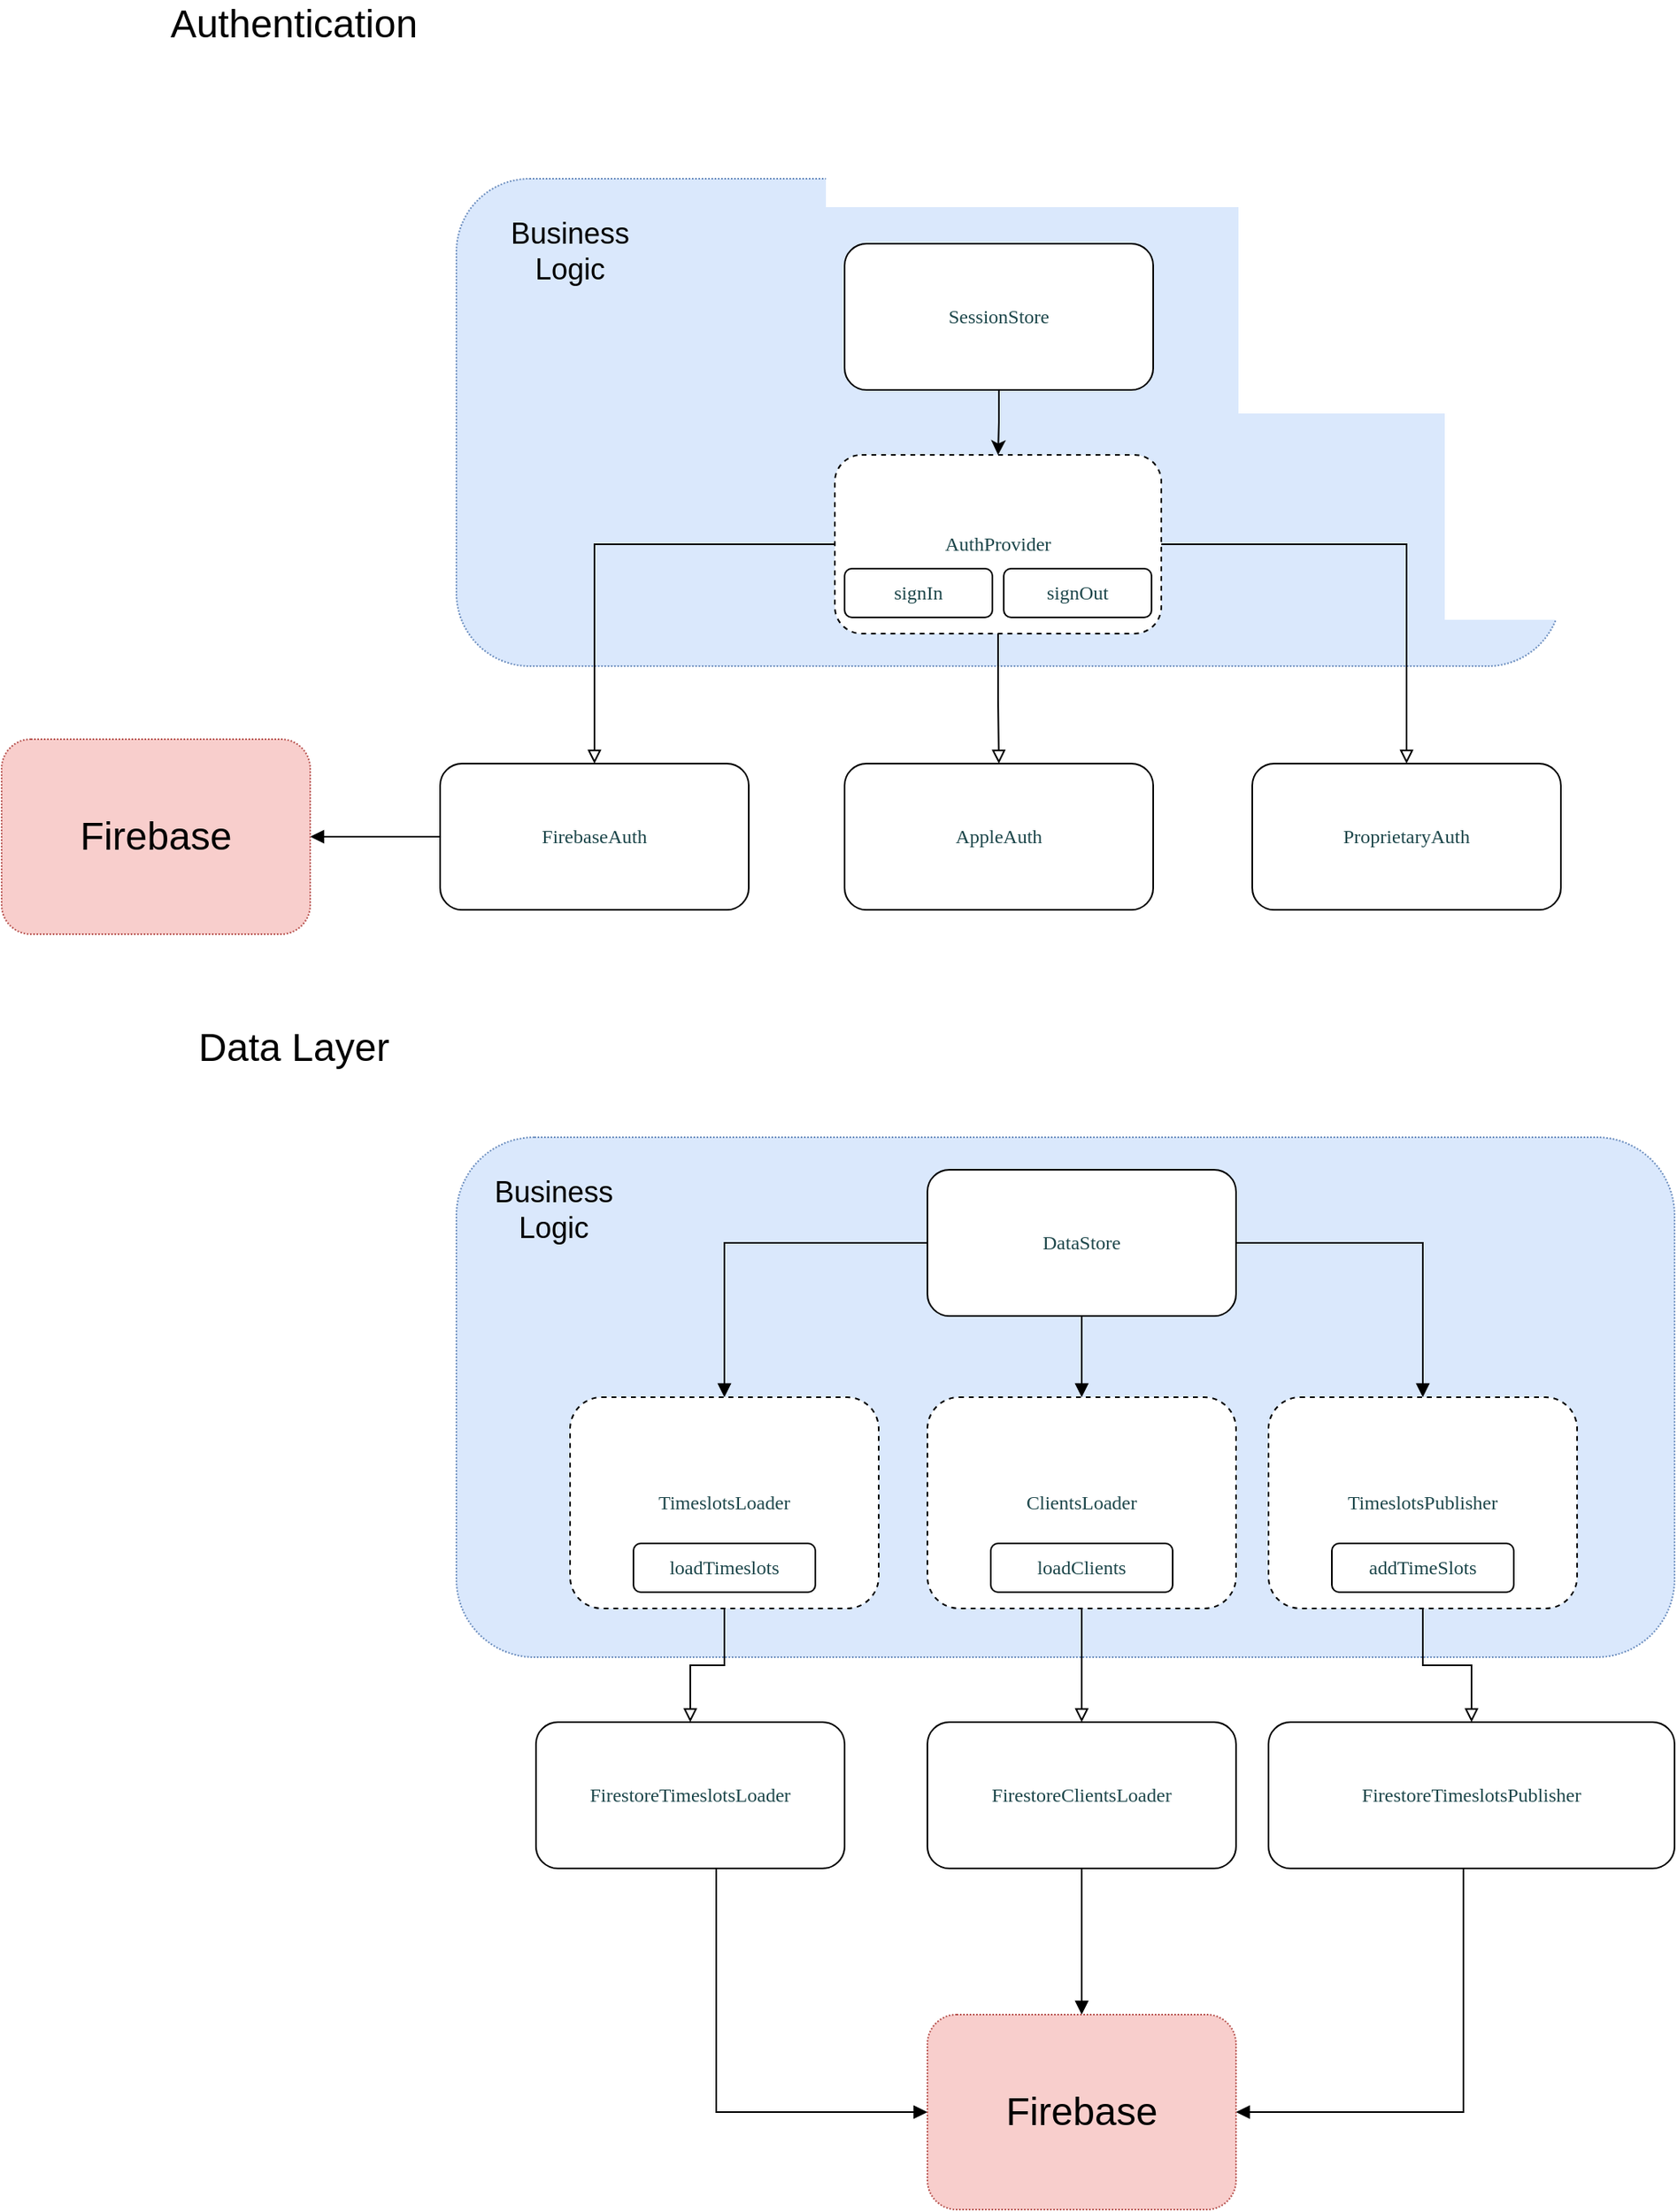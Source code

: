 <mxfile version="15.6.8" type="github">
  <diagram id="MMLj7sYnD8k3ICjtFFn5" name="Page-1">
    <mxGraphModel dx="2884" dy="2441" grid="1" gridSize="10" guides="1" tooltips="1" connect="1" arrows="1" fold="1" page="1" pageScale="1" pageWidth="827" pageHeight="1169" math="0" shadow="0">
      <root>
        <mxCell id="0" />
        <mxCell id="1" parent="0" />
        <mxCell id="1WeBkYuhpyHseouhtALH-27" value="" style="rounded=1;whiteSpace=wrap;html=1;fillColor=#dae8fc;dashed=1;dashPattern=1 1;strokeColor=#6c8ebf;" vertex="1" parent="1">
          <mxGeometry x="80" y="620" width="750" height="320" as="geometry" />
        </mxCell>
        <mxCell id="1WeBkYuhpyHseouhtALH-17" value="" style="rounded=1;whiteSpace=wrap;html=1;fillColor=#dae8fc;dashed=1;dashPattern=1 1;strokeColor=#6c8ebf;" vertex="1" parent="1">
          <mxGeometry x="80" y="30" width="680" height="300" as="geometry" />
        </mxCell>
        <mxCell id="1WeBkYuhpyHseouhtALH-8" style="edgeStyle=orthogonalEdgeStyle;rounded=0;orthogonalLoop=1;jettySize=auto;html=1;exitX=0.5;exitY=1;exitDx=0;exitDy=0;entryX=0.5;entryY=0;entryDx=0;entryDy=0;" edge="1" parent="1" source="1WeBkYuhpyHseouhtALH-6" target="1WeBkYuhpyHseouhtALH-7">
          <mxGeometry relative="1" as="geometry" />
        </mxCell>
        <mxCell id="1WeBkYuhpyHseouhtALH-6" value="&lt;p style=&quot;margin: 0px ; font-stretch: normal ; line-height: normal ; font-family: &amp;#34;menlo&amp;#34; ; color: rgb(28 , 70 , 74) ; background-color: rgb(255 , 255 , 255)&quot;&gt;SessionStore&lt;/p&gt;" style="rounded=1;whiteSpace=wrap;html=1;" vertex="1" parent="1">
          <mxGeometry x="319" y="70" width="190" height="90" as="geometry" />
        </mxCell>
        <mxCell id="1WeBkYuhpyHseouhtALH-14" style="edgeStyle=orthogonalEdgeStyle;rounded=0;orthogonalLoop=1;jettySize=auto;html=1;entryX=0.5;entryY=0;entryDx=0;entryDy=0;endArrow=block;endFill=0;" edge="1" parent="1" source="1WeBkYuhpyHseouhtALH-7" target="1WeBkYuhpyHseouhtALH-11">
          <mxGeometry relative="1" as="geometry" />
        </mxCell>
        <mxCell id="1WeBkYuhpyHseouhtALH-15" style="edgeStyle=orthogonalEdgeStyle;rounded=0;orthogonalLoop=1;jettySize=auto;html=1;endArrow=block;endFill=0;" edge="1" parent="1" source="1WeBkYuhpyHseouhtALH-7" target="1WeBkYuhpyHseouhtALH-12">
          <mxGeometry relative="1" as="geometry" />
        </mxCell>
        <mxCell id="1WeBkYuhpyHseouhtALH-16" style="edgeStyle=orthogonalEdgeStyle;rounded=0;orthogonalLoop=1;jettySize=auto;html=1;entryX=0.5;entryY=0;entryDx=0;entryDy=0;endArrow=block;endFill=0;" edge="1" parent="1" source="1WeBkYuhpyHseouhtALH-7" target="1WeBkYuhpyHseouhtALH-13">
          <mxGeometry relative="1" as="geometry" />
        </mxCell>
        <mxCell id="1WeBkYuhpyHseouhtALH-7" value="&lt;p style=&quot;margin: 0px ; font-stretch: normal ; line-height: normal ; font-family: &amp;#34;menlo&amp;#34; ; color: rgb(28 , 70 , 74) ; background-color: rgb(255 , 255 , 255)&quot;&gt;AuthProvider&lt;/p&gt;" style="rounded=1;whiteSpace=wrap;html=1;dashed=1;" vertex="1" parent="1">
          <mxGeometry x="313" y="200" width="201" height="110" as="geometry" />
        </mxCell>
        <mxCell id="1WeBkYuhpyHseouhtALH-9" value="&lt;p style=&quot;margin: 0px ; font-stretch: normal ; line-height: normal ; font-family: &amp;#34;menlo&amp;#34; ; color: rgb(28 , 70 , 74) ; background-color: rgb(255 , 255 , 255)&quot;&gt;signIn&lt;/p&gt;" style="rounded=1;whiteSpace=wrap;html=1;" vertex="1" parent="1">
          <mxGeometry x="319" y="270" width="91" height="30" as="geometry" />
        </mxCell>
        <mxCell id="1WeBkYuhpyHseouhtALH-10" value="&lt;p style=&quot;margin: 0px ; font-stretch: normal ; line-height: normal ; font-family: &amp;#34;menlo&amp;#34; ; color: rgb(28 , 70 , 74) ; background-color: rgb(255 , 255 , 255)&quot;&gt;signOut&lt;/p&gt;" style="rounded=1;whiteSpace=wrap;html=1;" vertex="1" parent="1">
          <mxGeometry x="417" y="270" width="91" height="30" as="geometry" />
        </mxCell>
        <mxCell id="1WeBkYuhpyHseouhtALH-53" style="edgeStyle=orthogonalEdgeStyle;rounded=0;orthogonalLoop=1;jettySize=auto;html=1;exitX=0;exitY=0.5;exitDx=0;exitDy=0;entryX=1;entryY=0.5;entryDx=0;entryDy=0;fontSize=24;endArrow=block;endFill=1;" edge="1" parent="1" source="1WeBkYuhpyHseouhtALH-11" target="1WeBkYuhpyHseouhtALH-52">
          <mxGeometry relative="1" as="geometry" />
        </mxCell>
        <mxCell id="1WeBkYuhpyHseouhtALH-11" value="&lt;p style=&quot;margin: 0px ; font-stretch: normal ; line-height: normal ; font-family: &amp;#34;menlo&amp;#34; ; color: rgb(28 , 70 , 74) ; background-color: rgb(255 , 255 , 255)&quot;&gt;FirebaseAuth&lt;/p&gt;" style="rounded=1;whiteSpace=wrap;html=1;" vertex="1" parent="1">
          <mxGeometry x="70" y="390" width="190" height="90" as="geometry" />
        </mxCell>
        <mxCell id="1WeBkYuhpyHseouhtALH-12" value="&lt;p style=&quot;margin: 0px ; font-stretch: normal ; line-height: normal ; font-family: &amp;#34;menlo&amp;#34; ; color: rgb(28 , 70 , 74) ; background-color: rgb(255 , 255 , 255)&quot;&gt;AppleAuth&lt;/p&gt;" style="rounded=1;whiteSpace=wrap;html=1;" vertex="1" parent="1">
          <mxGeometry x="319" y="390" width="190" height="90" as="geometry" />
        </mxCell>
        <mxCell id="1WeBkYuhpyHseouhtALH-13" value="&lt;p style=&quot;margin: 0px ; font-stretch: normal ; line-height: normal ; font-family: &amp;#34;menlo&amp;#34; ; color: rgb(28 , 70 , 74) ; background-color: rgb(255 , 255 , 255)&quot;&gt;ProprietaryAuth&lt;/p&gt;" style="rounded=1;whiteSpace=wrap;html=1;" vertex="1" parent="1">
          <mxGeometry x="570" y="390" width="190" height="90" as="geometry" />
        </mxCell>
        <mxCell id="1WeBkYuhpyHseouhtALH-18" value="Business Logic" style="text;html=1;strokeColor=none;fillColor=none;align=center;verticalAlign=middle;whiteSpace=wrap;rounded=0;dashed=1;dashPattern=1 1;fontSize=18;" vertex="1" parent="1">
          <mxGeometry x="120" y="60" width="60" height="30" as="geometry" />
        </mxCell>
        <mxCell id="1WeBkYuhpyHseouhtALH-19" value="Authentication" style="text;html=1;strokeColor=none;fillColor=none;align=center;verticalAlign=middle;whiteSpace=wrap;rounded=0;dashed=1;dashPattern=1 1;fontSize=24;" vertex="1" parent="1">
          <mxGeometry x="-50" y="-80" width="60" height="30" as="geometry" />
        </mxCell>
        <mxCell id="1WeBkYuhpyHseouhtALH-20" value="Data Layer" style="text;html=1;strokeColor=none;fillColor=none;align=center;verticalAlign=middle;whiteSpace=wrap;rounded=0;dashed=1;dashPattern=1 1;fontSize=24;" vertex="1" parent="1">
          <mxGeometry x="-115" y="550" width="190" height="30" as="geometry" />
        </mxCell>
        <mxCell id="1WeBkYuhpyHseouhtALH-26" style="edgeStyle=orthogonalEdgeStyle;rounded=0;orthogonalLoop=1;jettySize=auto;html=1;fontSize=24;endArrow=block;endFill=1;" edge="1" parent="1" source="1WeBkYuhpyHseouhtALH-21" target="1WeBkYuhpyHseouhtALH-22">
          <mxGeometry relative="1" as="geometry" />
        </mxCell>
        <mxCell id="1WeBkYuhpyHseouhtALH-39" style="edgeStyle=orthogonalEdgeStyle;rounded=0;orthogonalLoop=1;jettySize=auto;html=1;fontSize=24;endArrow=block;endFill=1;" edge="1" parent="1" source="1WeBkYuhpyHseouhtALH-21" target="1WeBkYuhpyHseouhtALH-35">
          <mxGeometry relative="1" as="geometry" />
        </mxCell>
        <mxCell id="1WeBkYuhpyHseouhtALH-43" style="edgeStyle=orthogonalEdgeStyle;rounded=0;orthogonalLoop=1;jettySize=auto;html=1;entryX=0.5;entryY=0;entryDx=0;entryDy=0;fontSize=24;endArrow=block;endFill=1;" edge="1" parent="1" source="1WeBkYuhpyHseouhtALH-21" target="1WeBkYuhpyHseouhtALH-41">
          <mxGeometry relative="1" as="geometry" />
        </mxCell>
        <mxCell id="1WeBkYuhpyHseouhtALH-21" value="&lt;p style=&quot;margin: 0px ; font-stretch: normal ; line-height: normal ; font-family: &amp;#34;menlo&amp;#34; ; color: rgb(28 , 70 , 74) ; background-color: rgb(255 , 255 , 255)&quot;&gt;DataStore&lt;/p&gt;" style="rounded=1;whiteSpace=wrap;html=1;" vertex="1" parent="1">
          <mxGeometry x="370" y="640" width="190" height="90" as="geometry" />
        </mxCell>
        <mxCell id="1WeBkYuhpyHseouhtALH-49" style="edgeStyle=orthogonalEdgeStyle;rounded=0;orthogonalLoop=1;jettySize=auto;html=1;entryX=0;entryY=0.5;entryDx=0;entryDy=0;fontSize=24;endArrow=block;endFill=1;" edge="1" parent="1" source="1WeBkYuhpyHseouhtALH-24" target="1WeBkYuhpyHseouhtALH-47">
          <mxGeometry relative="1" as="geometry">
            <Array as="points">
              <mxPoint x="240" y="1220" />
            </Array>
          </mxGeometry>
        </mxCell>
        <mxCell id="1WeBkYuhpyHseouhtALH-24" value="&lt;p style=&quot;margin: 0px ; font-stretch: normal ; line-height: normal ; font-family: &amp;#34;menlo&amp;#34; ; color: rgb(28 , 70 , 74) ; background-color: rgb(255 , 255 , 255)&quot;&gt;FirestoreTimeslotsLoader&lt;/p&gt;" style="rounded=1;whiteSpace=wrap;html=1;" vertex="1" parent="1">
          <mxGeometry x="129" y="980" width="190" height="90" as="geometry" />
        </mxCell>
        <mxCell id="1WeBkYuhpyHseouhtALH-28" value="Business Logic" style="text;html=1;strokeColor=none;fillColor=none;align=center;verticalAlign=middle;whiteSpace=wrap;rounded=0;dashed=1;dashPattern=1 1;fontSize=18;" vertex="1" parent="1">
          <mxGeometry x="110" y="650" width="60" height="30" as="geometry" />
        </mxCell>
        <mxCell id="1WeBkYuhpyHseouhtALH-33" value="" style="group" vertex="1" connectable="0" parent="1">
          <mxGeometry x="150" y="780" width="190" height="130" as="geometry" />
        </mxCell>
        <mxCell id="1WeBkYuhpyHseouhtALH-22" value="&lt;p style=&quot;margin: 0px ; font-stretch: normal ; line-height: normal ; font-family: &amp;#34;menlo&amp;#34; ; color: rgb(28 , 70 , 74) ; background-color: rgb(255 , 255 , 255)&quot;&gt;TimeslotsLoader&lt;/p&gt;" style="rounded=1;whiteSpace=wrap;html=1;dashed=1;" vertex="1" parent="1WeBkYuhpyHseouhtALH-33">
          <mxGeometry width="190" height="130" as="geometry" />
        </mxCell>
        <mxCell id="1WeBkYuhpyHseouhtALH-23" value="&lt;p style=&quot;margin: 0px ; font-stretch: normal ; line-height: normal ; font-family: &amp;#34;menlo&amp;#34; ; color: rgb(28 , 70 , 74) ; background-color: rgb(255 , 255 , 255)&quot;&gt;loadTimeslots&lt;/p&gt;" style="rounded=1;whiteSpace=wrap;html=1;" vertex="1" parent="1WeBkYuhpyHseouhtALH-33">
          <mxGeometry x="39" y="90" width="112" height="30" as="geometry" />
        </mxCell>
        <mxCell id="1WeBkYuhpyHseouhtALH-34" value="" style="group" vertex="1" connectable="0" parent="1">
          <mxGeometry x="370" y="780" width="190" height="130" as="geometry" />
        </mxCell>
        <mxCell id="1WeBkYuhpyHseouhtALH-35" value="&lt;p style=&quot;margin: 0px ; font-stretch: normal ; line-height: normal ; font-family: &amp;#34;menlo&amp;#34; ; color: rgb(28 , 70 , 74) ; background-color: rgb(255 , 255 , 255)&quot;&gt;ClientsLoader&lt;/p&gt;" style="rounded=1;whiteSpace=wrap;html=1;dashed=1;" vertex="1" parent="1WeBkYuhpyHseouhtALH-34">
          <mxGeometry width="190" height="130" as="geometry" />
        </mxCell>
        <mxCell id="1WeBkYuhpyHseouhtALH-36" value="&lt;p style=&quot;margin: 0px ; font-stretch: normal ; line-height: normal ; font-family: &amp;#34;menlo&amp;#34; ; color: rgb(28 , 70 , 74) ; background-color: rgb(255 , 255 , 255)&quot;&gt;loadClients&lt;/p&gt;" style="rounded=1;whiteSpace=wrap;html=1;" vertex="1" parent="1WeBkYuhpyHseouhtALH-34">
          <mxGeometry x="39" y="90" width="112" height="30" as="geometry" />
        </mxCell>
        <mxCell id="1WeBkYuhpyHseouhtALH-50" style="edgeStyle=orthogonalEdgeStyle;rounded=0;orthogonalLoop=1;jettySize=auto;html=1;fontSize=24;endArrow=block;endFill=1;" edge="1" parent="1" source="1WeBkYuhpyHseouhtALH-37" target="1WeBkYuhpyHseouhtALH-47">
          <mxGeometry relative="1" as="geometry" />
        </mxCell>
        <mxCell id="1WeBkYuhpyHseouhtALH-37" value="&lt;p style=&quot;margin: 0px ; font-stretch: normal ; line-height: normal ; font-family: &amp;#34;menlo&amp;#34; ; color: rgb(28 , 70 , 74) ; background-color: rgb(255 , 255 , 255)&quot;&gt;FirestoreClientsLoader&lt;/p&gt;" style="rounded=1;whiteSpace=wrap;html=1;" vertex="1" parent="1">
          <mxGeometry x="370" y="980" width="190" height="90" as="geometry" />
        </mxCell>
        <mxCell id="1WeBkYuhpyHseouhtALH-38" style="edgeStyle=orthogonalEdgeStyle;rounded=0;orthogonalLoop=1;jettySize=auto;html=1;exitX=0.5;exitY=1;exitDx=0;exitDy=0;fontSize=24;endArrow=block;endFill=0;" edge="1" parent="1" source="1WeBkYuhpyHseouhtALH-35" target="1WeBkYuhpyHseouhtALH-37">
          <mxGeometry relative="1" as="geometry" />
        </mxCell>
        <mxCell id="1WeBkYuhpyHseouhtALH-40" value="" style="group" vertex="1" connectable="0" parent="1">
          <mxGeometry x="580" y="780" width="190" height="130" as="geometry" />
        </mxCell>
        <mxCell id="1WeBkYuhpyHseouhtALH-41" value="&lt;p style=&quot;margin: 0px ; font-stretch: normal ; line-height: normal ; font-family: &amp;#34;menlo&amp;#34; ; color: rgb(28 , 70 , 74) ; background-color: rgb(255 , 255 , 255)&quot;&gt;TimeslotsPublisher&lt;/p&gt;" style="rounded=1;whiteSpace=wrap;html=1;dashed=1;" vertex="1" parent="1WeBkYuhpyHseouhtALH-40">
          <mxGeometry width="190" height="130" as="geometry" />
        </mxCell>
        <mxCell id="1WeBkYuhpyHseouhtALH-42" value="&lt;p style=&quot;margin: 0px ; font-stretch: normal ; line-height: normal ; font-family: &amp;#34;menlo&amp;#34; ; color: rgb(28 , 70 , 74) ; background-color: rgb(255 , 255 , 255)&quot;&gt;addTimeSlots&lt;/p&gt;" style="rounded=1;whiteSpace=wrap;html=1;" vertex="1" parent="1WeBkYuhpyHseouhtALH-40">
          <mxGeometry x="39" y="90" width="112" height="30" as="geometry" />
        </mxCell>
        <mxCell id="1WeBkYuhpyHseouhtALH-51" style="edgeStyle=orthogonalEdgeStyle;rounded=0;orthogonalLoop=1;jettySize=auto;html=1;entryX=1;entryY=0.5;entryDx=0;entryDy=0;fontSize=24;endArrow=block;endFill=1;" edge="1" parent="1" source="1WeBkYuhpyHseouhtALH-44" target="1WeBkYuhpyHseouhtALH-47">
          <mxGeometry relative="1" as="geometry">
            <Array as="points">
              <mxPoint x="700" y="1220" />
            </Array>
          </mxGeometry>
        </mxCell>
        <mxCell id="1WeBkYuhpyHseouhtALH-44" value="&lt;p style=&quot;margin: 0px ; font-stretch: normal ; line-height: normal ; font-family: &amp;#34;menlo&amp;#34; ; color: rgb(28 , 70 , 74) ; background-color: rgb(255 , 255 , 255)&quot;&gt;FirestoreTimeslotsPublisher&lt;/p&gt;" style="rounded=1;whiteSpace=wrap;html=1;" vertex="1" parent="1">
          <mxGeometry x="580" y="980" width="250" height="90" as="geometry" />
        </mxCell>
        <mxCell id="1WeBkYuhpyHseouhtALH-45" style="edgeStyle=orthogonalEdgeStyle;rounded=0;orthogonalLoop=1;jettySize=auto;html=1;entryX=0.5;entryY=0;entryDx=0;entryDy=0;fontSize=24;endArrow=block;endFill=0;" edge="1" parent="1" source="1WeBkYuhpyHseouhtALH-41" target="1WeBkYuhpyHseouhtALH-44">
          <mxGeometry relative="1" as="geometry" />
        </mxCell>
        <mxCell id="1WeBkYuhpyHseouhtALH-46" style="edgeStyle=orthogonalEdgeStyle;rounded=0;orthogonalLoop=1;jettySize=auto;html=1;fontSize=24;endArrow=block;endFill=0;" edge="1" parent="1" source="1WeBkYuhpyHseouhtALH-22" target="1WeBkYuhpyHseouhtALH-24">
          <mxGeometry relative="1" as="geometry" />
        </mxCell>
        <mxCell id="1WeBkYuhpyHseouhtALH-47" value="Firebase" style="rounded=1;whiteSpace=wrap;html=1;dashed=1;fontSize=24;fillColor=#f8cecc;dashPattern=1 1;strokeColor=#b85450;" vertex="1" parent="1">
          <mxGeometry x="370" y="1160" width="190" height="120" as="geometry" />
        </mxCell>
        <mxCell id="1WeBkYuhpyHseouhtALH-52" value="Firebase" style="rounded=1;whiteSpace=wrap;html=1;dashed=1;fontSize=24;fillColor=#f8cecc;dashPattern=1 1;strokeColor=#b85450;" vertex="1" parent="1">
          <mxGeometry x="-200" y="375" width="190" height="120" as="geometry" />
        </mxCell>
      </root>
    </mxGraphModel>
  </diagram>
</mxfile>
